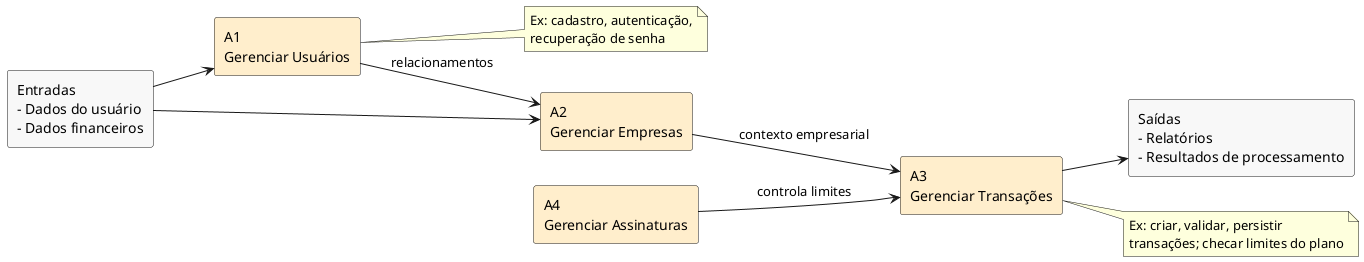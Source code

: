 @startuml
' IDEF0 - Nível 1 (Decomposição das principais funções)
skinparam defaultFontColor #000000
skinparam backgroundColor white
left to right direction

rectangle "Entradas\n- Dados do usuário\n- Dados financeiros" as Inputs #F8F8F8
rectangle "Saídas\n- Relatórios\n- Resultados de processamento" as Outputs #F8F8F8

rectangle "A1\nGerenciar Usuários" as A1 #FFEECC
rectangle "A2\nGerenciar Empresas" as A2 #FFEECC
rectangle "A3\nGerenciar Transações" as A3 #FFEECC
rectangle "A4\nGerenciar Assinaturas" as A4 #FFEECC

Inputs --> A1
Inputs --> A2
A1 --> A2 : relacionamentos
A2 --> A3 : contexto empresarial
A3 --> Outputs
A4 --> A3 : controla limites

note right of A1
  Ex: cadastro, autenticação,
  recuperação de senha
end note

note right of A3
  Ex: criar, validar, persistir
  transações; checar limites do plano
end note

@enduml
